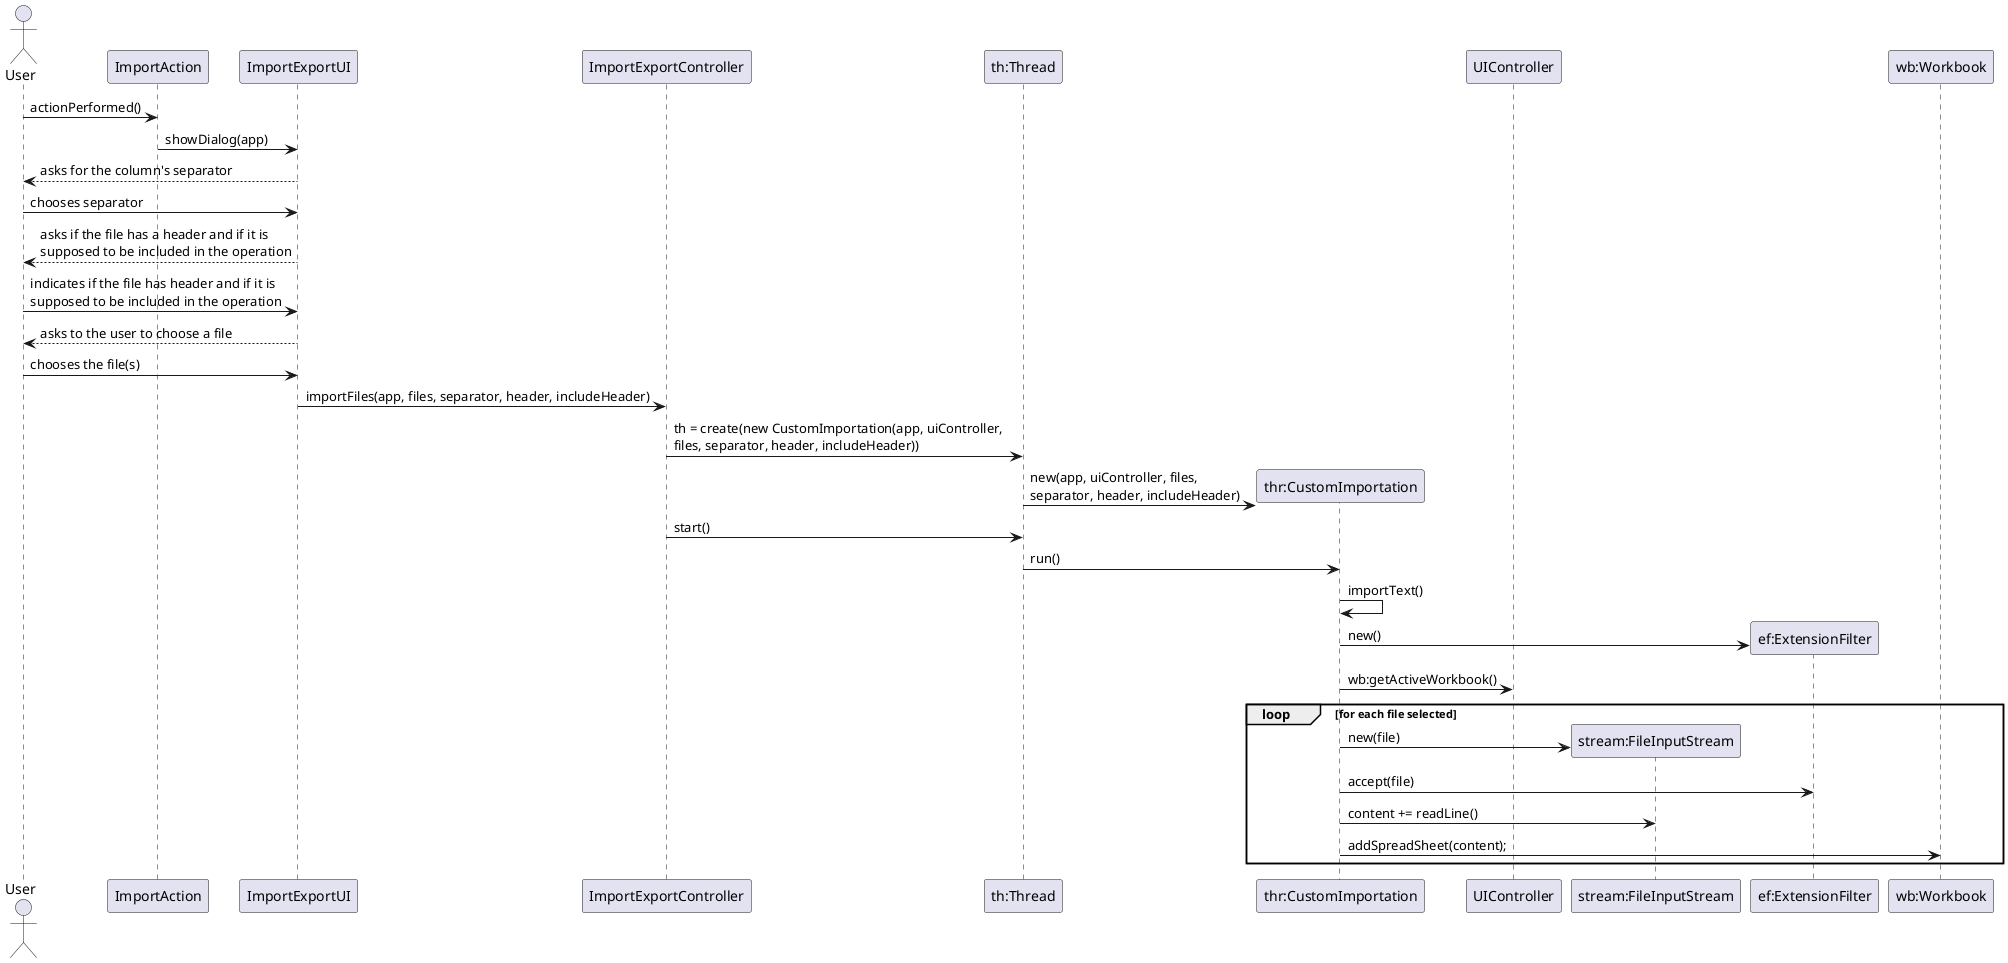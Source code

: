 @startuml doc-files/import_from_text_file_ipc04_01.png
 actor User
 participant "ImportAction" as iea
 participant "ImportExportUI" as ui
 participant "ImportExportController" as ctrl
 participant "th:Thread" as th
 participant "thr:CustomImportation" as thr
 participant "UIController" as uictrl
 participant "stream:FileInputStream" as fis
 participant "ef:ExtensionFilter" as ef
 participant "wb:Workbook" as wb

User -> iea : actionPerformed()
iea -> ui : showDialog(app)
User <-- ui : asks for the column's separator
User -> ui : chooses separator
User <-- ui : asks if the file has a header and if it is \nsupposed to be included in the operation
User -> ui : indicates if the file has header and if it is \nsupposed to be included in the operation
User <-- ui : asks to the user to choose a file
User -> ui : chooses the file(s)
ui -> ctrl : importFiles(app, files, separator, header, includeHeader)
ctrl -> th : th = create(new CustomImportation(app, uiController, \nfiles, separator, header, includeHeader))
create thr
th -> thr : new(app, uiController, files, \nseparator, header, includeHeader)
ctrl -> th : start()
th -> thr : run()
thr -> thr : importText()
create ef
thr -> ef : new()
thr -> uictrl : wb:getActiveWorkbook()
loop for each file selected
create fis
thr -> fis : new(file)
thr ->ef : accept(file)
thr -> fis : content += readLine()
thr -> wb : addSpreadSheet(content);
end loop



@enduml